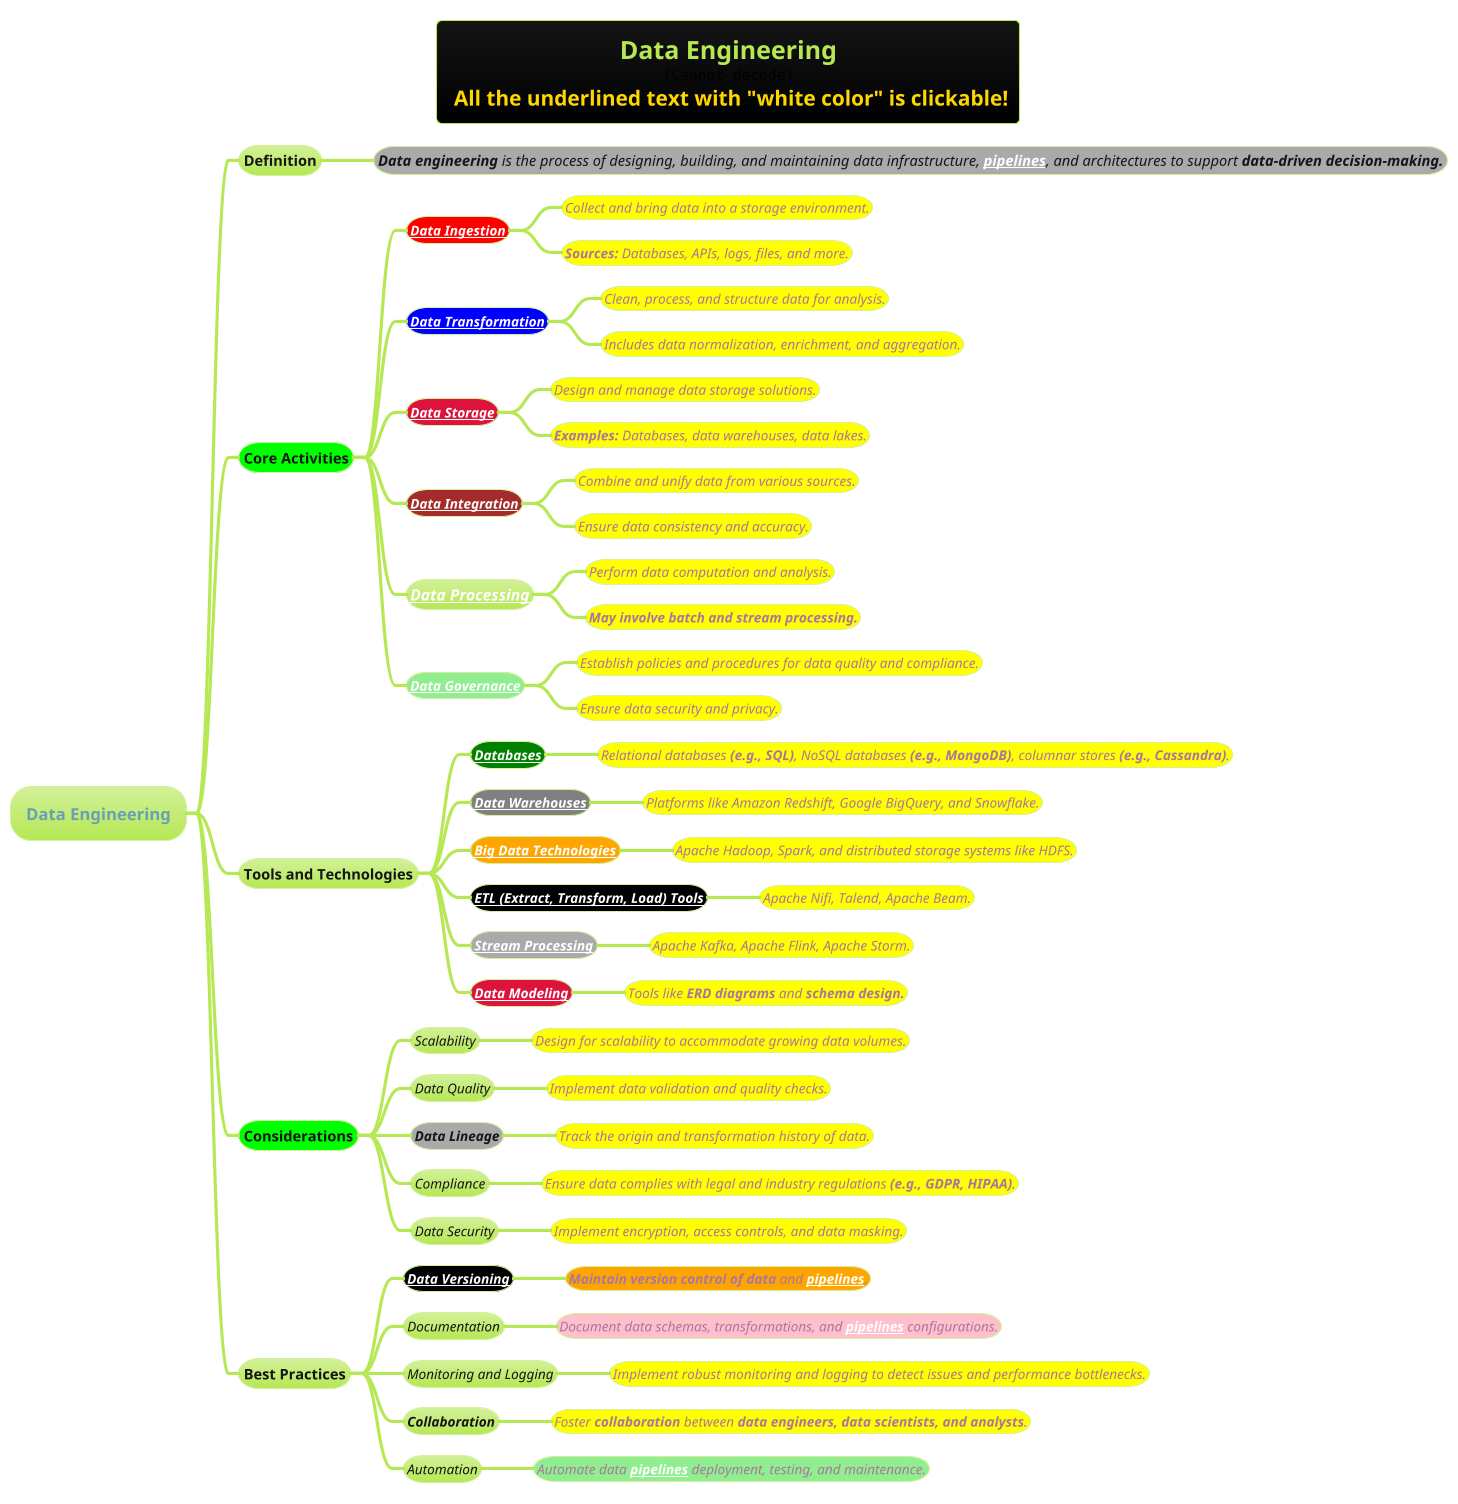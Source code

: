 @startmindmap
title =Data Engineering\n<img:images/img.png>\n <color #gold>All the underlined text with "white color" is clickable!
!theme hacker

* Data Engineering
** Definition
***[#a] ====<size:14>**Data engineering** is the process of designing, building, and maintaining data infrastructure, **[[data-pipeline/advanced-data-pipeline.puml pipelines]]**, and architectures to support **data-driven decision-making.**

**[#lime] Core Activities
***[#red] ====<size:13>**[[data-pipeline/Data-Ingestion.puml Data Ingestion]]**
****[#yellow] ====<size:13>Collect and bring data into a storage environment.
****[#yellow] ====<size:13>**Sources:** Databases, APIs, logs, files, and more.

***[#blue] ====<size:13>**[[data-preprocessing-(or-wrangling)/Data-Preprocessing.puml Data Transformation]]**
****[#yellow] ====<size:13>Clean, process, and structure data for analysis.
****[#yellow] ====<size:13>Includes data normalization, enrichment, and aggregation.

***[#crimson] ====<size:13>**[[data-storage-and-management/Data-Lake-vs-Data-Warehouse.puml Data Storage]]**
****[#yellow] ====<size:13>Design and manage data storage solutions.
****[#yellow] ====<size:13>**Examples:** Databases, data warehouses, data lakes.

***[#brown] ====<size:13>**[[data-preprocessing-(or-wrangling)/4-Data-Integration Data Integration]]**
****[#yellow] ====<size:13>Combine and unify data from various sources.
****[#yellow] ====<size:13>Ensure data consistency and accuracy.

*** ====<size:15>**[[Data-Processing.puml Data Processing]]**
****[#yellow] ====<size:13>Perform data computation and analysis.
****[#yellow] ====<size:13>**May involve batch and stream processing.**

***[#lightgreen] ====<size:13>**[[Data-Governance.puml Data Governance]]**
****[#yellow] ====<size:13>Establish policies and procedures for data quality and compliance.
****[#yellow] ====<size:13>Ensure data security and privacy.

** Tools and Technologies
***[#green] ====<size:13>**[[../../../books/1-books-backlog/DBMS/Designing-Data-Intensive-Applications.puml Databases]]**
****[#yellow] ====<size:13>Relational databases **(e.g., SQL)**, NoSQL databases **(e.g., MongoDB)**, columnar stores **(e.g., Cassandra)**.

***[#grey] ====<size:13>**[[data-storage-and-management/Data-Warehouse.puml Data Warehouses]]**
****[#yellow] ====<size:13>Platforms like Amazon Redshift, Google BigQuery, and Snowflake.

***[#orange] ====<size:13>**[[../../Apache-Big-Data-Ecosystem/1-Apache-Big-Data-Ecosystem.puml Big Data Technologies]]**
****[#yellow] ====<size:13>Apache Hadoop, Spark, and distributed storage systems like HDFS.

***[#black] ====<size:13>**[[../data-or-database-migration/Data-Migration-Strategies/ETL-(Extract-Transform-Load)-Strategy.puml ETL (Extract, Transform, Load) Tools]]**
****[#yellow] ====<size:13>Apache Nifi, Talend, Apache Beam.

***[#aaaaaa] ====<size:13>**[[data-pipeline/Stream-Processing-vs-Batch-Processing.puml Stream Processing]]**
****[#yellow] ====<size:13>Apache Kafka, Apache Flink, Apache Storm.

***[#crimson] ====<size:13>**[[data-storage-and-management/modeling-methodology/Data-Modeling.puml Data Modeling]]**
****[#yellow] ====<size:13>Tools like **ERD diagrams** and **schema design.**

**[#lime] Considerations
*** ====<size:13>Scalability
****[#yellow] ====<size:13>Design for scalability to accommodate growing data volumes.

*** ====<size:13>Data Quality
****[#yellow] ====<size:13>Implement data validation and quality checks.

***[#a] ====<size:13>**Data Lineage**
****[#yellow] ====<size:13>Track the origin and transformation history of data.

*** ====<size:13>Compliance
****[#yellow] ====<size:13>Ensure data complies with legal and industry regulations **(e.g., GDPR, HIPAA)**.

*** ====<size:13>Data Security
****[#yellow] ====<size:13>Implement encryption, access controls, and data masking.

** Best Practices
***[#black] ====<size:13>**[[Data-Versioning.puml Data Versioning]]**
****[#orange] ====<size:13>**Maintain version control of data** and **[[data-pipeline/advanced-data-pipeline.puml pipelines]]**.

*** ====<size:13>Documentation
****[#pink] ====<size:13>Document data schemas, transformations, and **[[data-pipeline/advanced-data-pipeline.puml pipelines]]** configurations.

*** ====<size:13>Monitoring and Logging
****[#yellow] ====<size:13>Implement robust monitoring and logging to detect issues and performance bottlenecks.

*** ====<size:13>**Collaboration**
****[#yellow] ====<size:13>Foster **collaboration** between **data engineers, data scientists, and analysts**.

*** ====<size:13>Automation
****[#lightgreen] ====<size:13>Automate data **[[data-pipeline/advanced-data-pipeline.puml pipelines]]** deployment, testing, and maintenance.

@endmindmap
